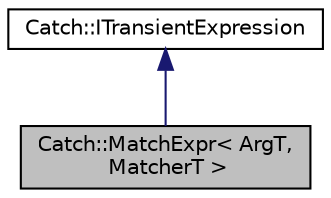 digraph "Catch::MatchExpr&lt; ArgT, MatcherT &gt;"
{
  edge [fontname="Helvetica",fontsize="10",labelfontname="Helvetica",labelfontsize="10"];
  node [fontname="Helvetica",fontsize="10",shape=record];
  Node0 [label="Catch::MatchExpr\< ArgT,\l MatcherT \>",height=0.2,width=0.4,color="black", fillcolor="grey75", style="filled", fontcolor="black"];
  Node1 -> Node0 [dir="back",color="midnightblue",fontsize="10",style="solid",fontname="Helvetica"];
  Node1 [label="Catch::ITransientExpression",height=0.2,width=0.4,color="black", fillcolor="white", style="filled",URL="$structCatch_1_1ITransientExpression.html"];
}
